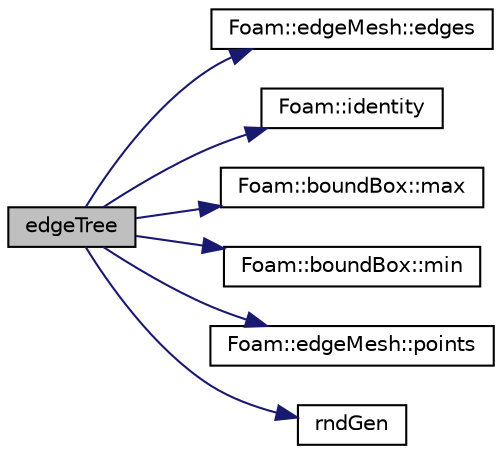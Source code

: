 digraph "edgeTree"
{
  bgcolor="transparent";
  edge [fontname="Helvetica",fontsize="10",labelfontname="Helvetica",labelfontsize="10"];
  node [fontname="Helvetica",fontsize="10",shape=record];
  rankdir="LR";
  Node1 [label="edgeTree",height=0.2,width=0.4,color="black", fillcolor="grey75", style="filled", fontcolor="black"];
  Node1 -> Node2 [color="midnightblue",fontsize="10",style="solid",fontname="Helvetica"];
  Node2 [label="Foam::edgeMesh::edges",height=0.2,width=0.4,color="black",URL="$a00616.html#aae82d34fe433288eb6b1f9dea53675c8",tooltip="Return edges. "];
  Node1 -> Node3 [color="midnightblue",fontsize="10",style="solid",fontname="Helvetica"];
  Node3 [label="Foam::identity",height=0.2,width=0.4,color="black",URL="$a10733.html#a36af96cb841435845fffb4fe69208490",tooltip="Create identity map (map[i] == i) of given length. "];
  Node1 -> Node4 [color="midnightblue",fontsize="10",style="solid",fontname="Helvetica"];
  Node4 [label="Foam::boundBox::max",height=0.2,width=0.4,color="black",URL="$a00156.html#a264800db5fd48c1d4541fd05cab1d40f",tooltip="Maximum describing the bounding box. "];
  Node1 -> Node5 [color="midnightblue",fontsize="10",style="solid",fontname="Helvetica"];
  Node5 [label="Foam::boundBox::min",height=0.2,width=0.4,color="black",URL="$a00156.html#a1dd50affef9a273ab682ccbf33df7b32",tooltip="Minimum describing the bounding box. "];
  Node1 -> Node6 [color="midnightblue",fontsize="10",style="solid",fontname="Helvetica"];
  Node6 [label="Foam::edgeMesh::points",height=0.2,width=0.4,color="black",URL="$a00616.html#a084ae534298576408f063a6b3b820959",tooltip="Return points. "];
  Node1 -> Node7 [color="midnightblue",fontsize="10",style="solid",fontname="Helvetica"];
  Node7 [label="rndGen",height=0.2,width=0.4,color="black",URL="$a04428.html#a5131998e20f3c5a8bd03cf9b48cc76c7"];
}
